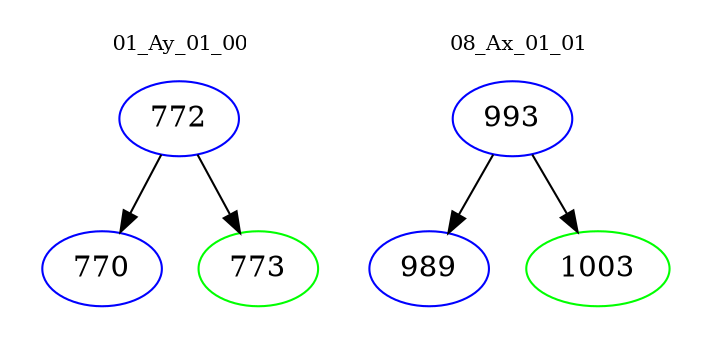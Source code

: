 digraph{
subgraph cluster_0 {
color = white
label = "01_Ay_01_00";
fontsize=10;
T0_772 [label="772", color="blue"]
T0_772 -> T0_770 [color="black"]
T0_770 [label="770", color="blue"]
T0_772 -> T0_773 [color="black"]
T0_773 [label="773", color="green"]
}
subgraph cluster_1 {
color = white
label = "08_Ax_01_01";
fontsize=10;
T1_993 [label="993", color="blue"]
T1_993 -> T1_989 [color="black"]
T1_989 [label="989", color="blue"]
T1_993 -> T1_1003 [color="black"]
T1_1003 [label="1003", color="green"]
}
}
